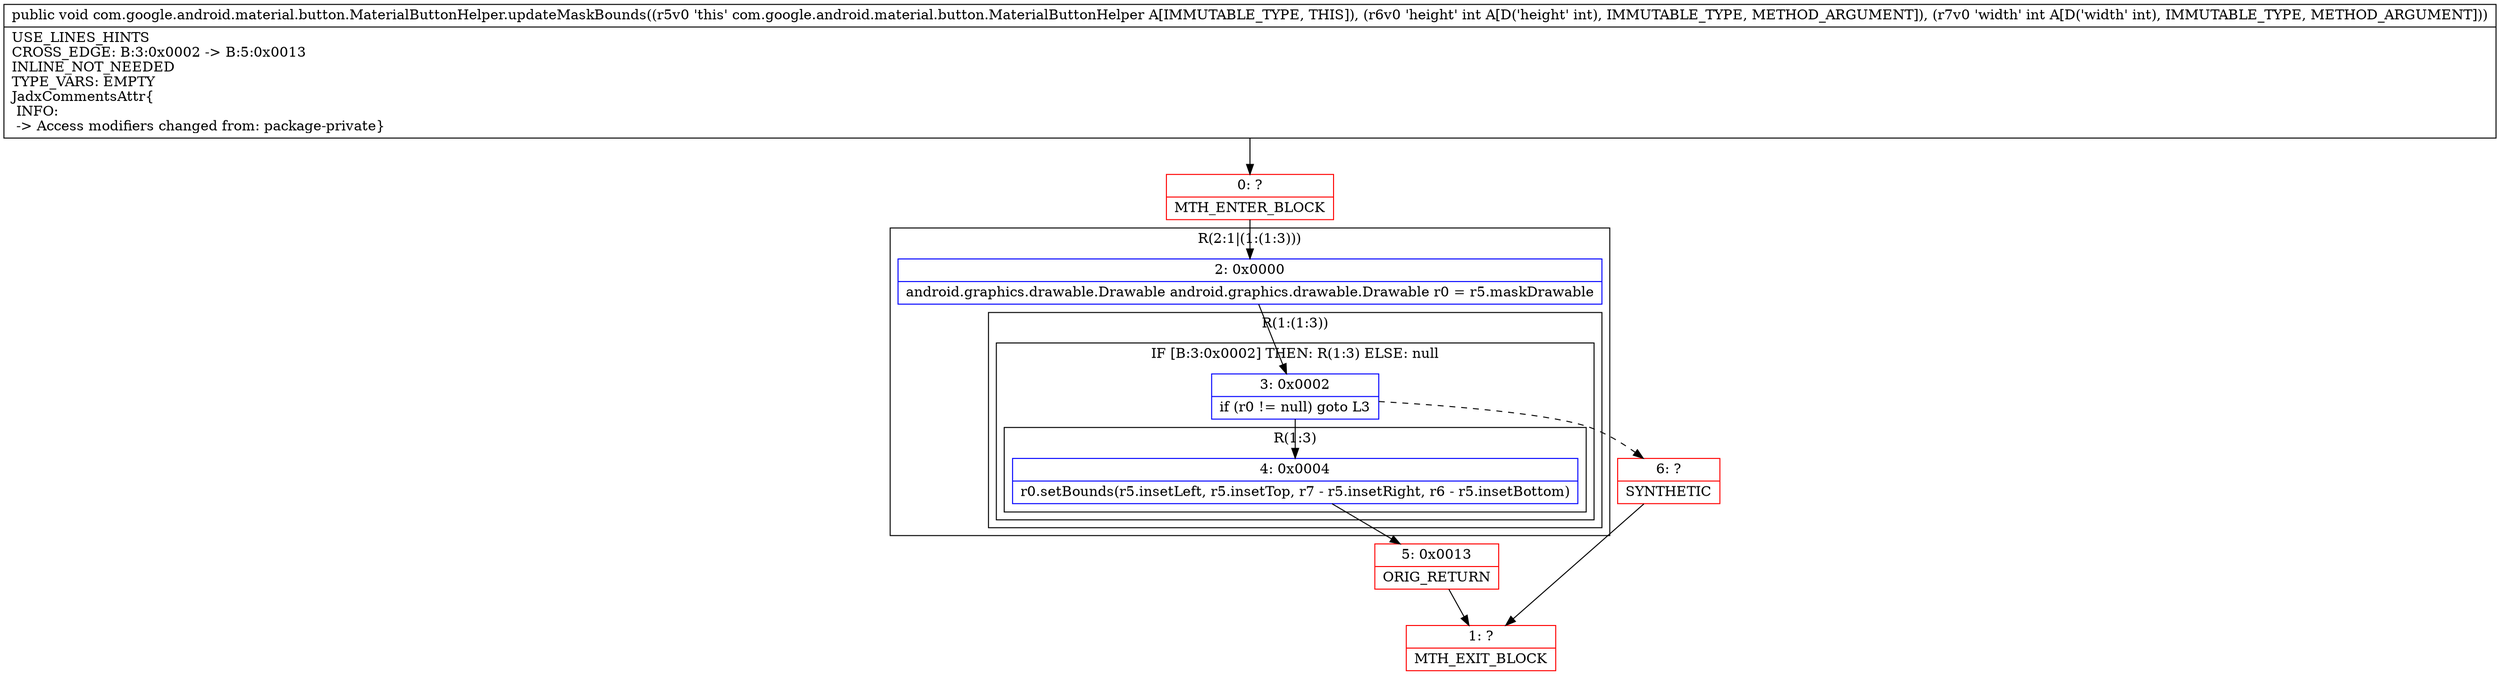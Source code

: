 digraph "CFG forcom.google.android.material.button.MaterialButtonHelper.updateMaskBounds(II)V" {
subgraph cluster_Region_1423070523 {
label = "R(2:1|(1:(1:3)))";
node [shape=record,color=blue];
Node_2 [shape=record,label="{2\:\ 0x0000|android.graphics.drawable.Drawable android.graphics.drawable.Drawable r0 = r5.maskDrawable\l}"];
subgraph cluster_Region_257319936 {
label = "R(1:(1:3))";
node [shape=record,color=blue];
subgraph cluster_IfRegion_428918171 {
label = "IF [B:3:0x0002] THEN: R(1:3) ELSE: null";
node [shape=record,color=blue];
Node_3 [shape=record,label="{3\:\ 0x0002|if (r0 != null) goto L3\l}"];
subgraph cluster_Region_404788328 {
label = "R(1:3)";
node [shape=record,color=blue];
Node_4 [shape=record,label="{4\:\ 0x0004|r0.setBounds(r5.insetLeft, r5.insetTop, r7 \- r5.insetRight, r6 \- r5.insetBottom)\l}"];
}
}
}
}
Node_0 [shape=record,color=red,label="{0\:\ ?|MTH_ENTER_BLOCK\l}"];
Node_5 [shape=record,color=red,label="{5\:\ 0x0013|ORIG_RETURN\l}"];
Node_1 [shape=record,color=red,label="{1\:\ ?|MTH_EXIT_BLOCK\l}"];
Node_6 [shape=record,color=red,label="{6\:\ ?|SYNTHETIC\l}"];
MethodNode[shape=record,label="{public void com.google.android.material.button.MaterialButtonHelper.updateMaskBounds((r5v0 'this' com.google.android.material.button.MaterialButtonHelper A[IMMUTABLE_TYPE, THIS]), (r6v0 'height' int A[D('height' int), IMMUTABLE_TYPE, METHOD_ARGUMENT]), (r7v0 'width' int A[D('width' int), IMMUTABLE_TYPE, METHOD_ARGUMENT]))  | USE_LINES_HINTS\lCROSS_EDGE: B:3:0x0002 \-\> B:5:0x0013\lINLINE_NOT_NEEDED\lTYPE_VARS: EMPTY\lJadxCommentsAttr\{\l INFO: \l \-\> Access modifiers changed from: package\-private\}\l}"];
MethodNode -> Node_0;Node_2 -> Node_3;
Node_3 -> Node_4;
Node_3 -> Node_6[style=dashed];
Node_4 -> Node_5;
Node_0 -> Node_2;
Node_5 -> Node_1;
Node_6 -> Node_1;
}

